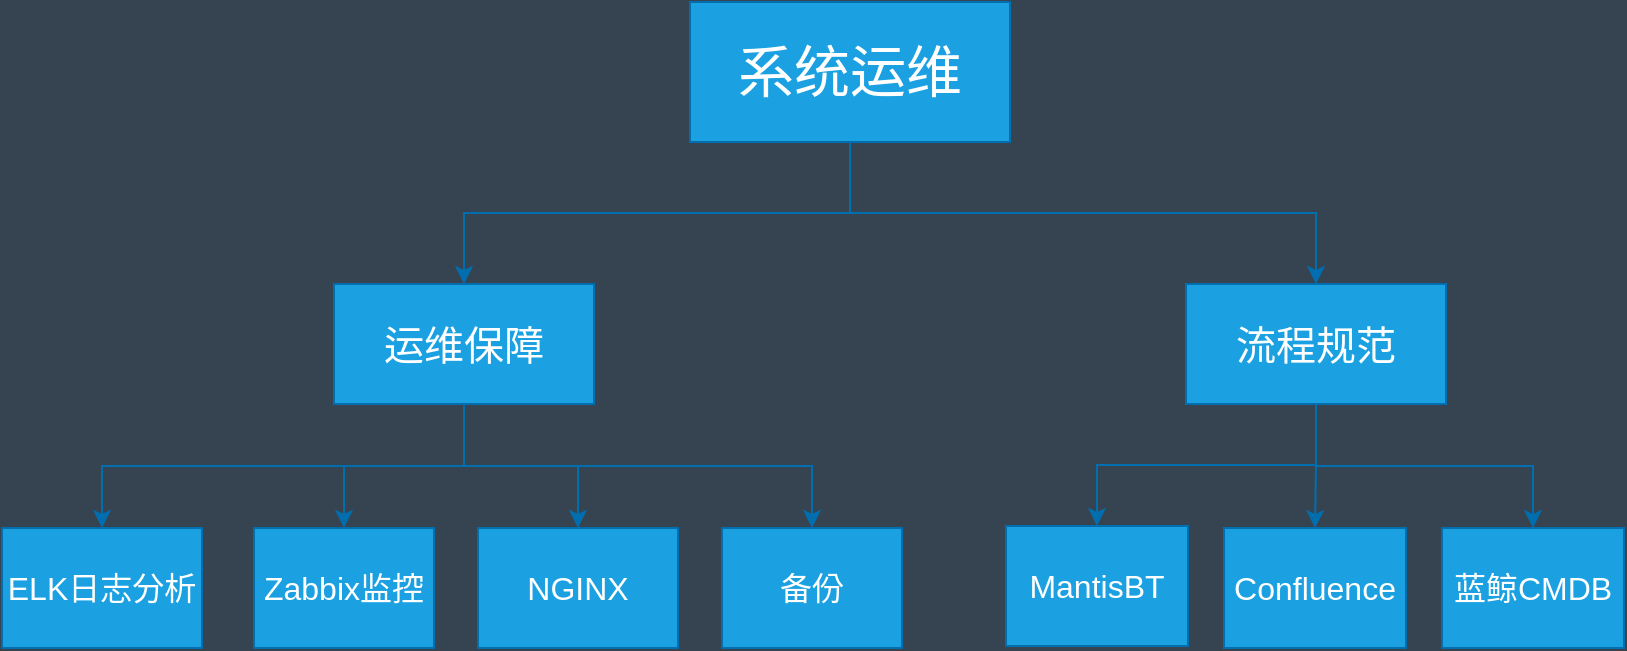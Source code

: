 <mxfile version="10.8.7" type="github"><diagram id="nt_OfTM9EX0gLZW3gRW5" name="Page-1"><mxGraphModel dx="1162" dy="637" grid="0" gridSize="10" guides="1" tooltips="1" connect="1" arrows="1" fold="1" page="0" pageScale="1" pageWidth="827" pageHeight="1169" background="#364452" math="0" shadow="0"><root><mxCell id="0"/><mxCell id="1" parent="0"/><mxCell id="NcsaKVkXxOP4Cg9leEis-40" style="edgeStyle=orthogonalEdgeStyle;rounded=0;orthogonalLoop=1;jettySize=auto;html=1;exitX=0.5;exitY=1;exitDx=0;exitDy=0;entryX=0.5;entryY=0;entryDx=0;entryDy=0;fillColor=#1ba1e2;strokeColor=#006EAF;" edge="1" parent="1" source="NcsaKVkXxOP4Cg9leEis-19" target="NcsaKVkXxOP4Cg9leEis-20"><mxGeometry relative="1" as="geometry"/></mxCell><mxCell id="NcsaKVkXxOP4Cg9leEis-41" style="edgeStyle=orthogonalEdgeStyle;rounded=0;orthogonalLoop=1;jettySize=auto;html=1;exitX=0.5;exitY=1;exitDx=0;exitDy=0;fillColor=#1ba1e2;strokeColor=#006EAF;" edge="1" parent="1" source="NcsaKVkXxOP4Cg9leEis-19" target="NcsaKVkXxOP4Cg9leEis-21"><mxGeometry relative="1" as="geometry"/></mxCell><mxCell id="NcsaKVkXxOP4Cg9leEis-19" value="&lt;font style=&quot;font-size: 28px&quot;&gt;系统运维&lt;/font&gt;" style="rounded=0;whiteSpace=wrap;html=1;fillColor=#1ba1e2;strokeColor=#006EAF;fontColor=#ffffff;" vertex="1" parent="1"><mxGeometry x="349" y="79" width="160" height="70" as="geometry"/></mxCell><mxCell id="NcsaKVkXxOP4Cg9leEis-32" style="edgeStyle=orthogonalEdgeStyle;rounded=0;orthogonalLoop=1;jettySize=auto;html=1;exitX=0.5;exitY=1;exitDx=0;exitDy=0;entryX=0.5;entryY=0;entryDx=0;entryDy=0;fillColor=#1ba1e2;strokeColor=#006EAF;" edge="1" parent="1" source="NcsaKVkXxOP4Cg9leEis-20" target="NcsaKVkXxOP4Cg9leEis-22"><mxGeometry relative="1" as="geometry"/></mxCell><mxCell id="NcsaKVkXxOP4Cg9leEis-34" style="edgeStyle=orthogonalEdgeStyle;rounded=0;orthogonalLoop=1;jettySize=auto;html=1;exitX=0.5;exitY=1;exitDx=0;exitDy=0;entryX=0.5;entryY=0;entryDx=0;entryDy=0;fillColor=#1ba1e2;strokeColor=#006EAF;" edge="1" parent="1" source="NcsaKVkXxOP4Cg9leEis-20" target="NcsaKVkXxOP4Cg9leEis-25"><mxGeometry relative="1" as="geometry"/></mxCell><mxCell id="NcsaKVkXxOP4Cg9leEis-35" style="edgeStyle=orthogonalEdgeStyle;rounded=0;orthogonalLoop=1;jettySize=auto;html=1;exitX=0.5;exitY=1;exitDx=0;exitDy=0;entryX=0.5;entryY=0;entryDx=0;entryDy=0;fillColor=#1ba1e2;strokeColor=#006EAF;" edge="1" parent="1" source="NcsaKVkXxOP4Cg9leEis-20" target="NcsaKVkXxOP4Cg9leEis-24"><mxGeometry relative="1" as="geometry"/></mxCell><mxCell id="NcsaKVkXxOP4Cg9leEis-36" style="edgeStyle=orthogonalEdgeStyle;rounded=0;orthogonalLoop=1;jettySize=auto;html=1;exitX=0.5;exitY=1;exitDx=0;exitDy=0;fillColor=#1ba1e2;strokeColor=#006EAF;" edge="1" parent="1" source="NcsaKVkXxOP4Cg9leEis-20" target="NcsaKVkXxOP4Cg9leEis-23"><mxGeometry relative="1" as="geometry"/></mxCell><mxCell id="NcsaKVkXxOP4Cg9leEis-20" value="&lt;font style=&quot;font-size: 20px&quot;&gt;运维保障&lt;/font&gt;" style="rounded=0;whiteSpace=wrap;html=1;fillColor=#1ba1e2;strokeColor=#006EAF;fontColor=#ffffff;" vertex="1" parent="1"><mxGeometry x="171" y="220" width="130" height="60" as="geometry"/></mxCell><mxCell id="NcsaKVkXxOP4Cg9leEis-37" style="edgeStyle=orthogonalEdgeStyle;rounded=0;orthogonalLoop=1;jettySize=auto;html=1;exitX=0.5;exitY=1;exitDx=0;exitDy=0;fillColor=#1ba1e2;strokeColor=#006EAF;" edge="1" parent="1" source="NcsaKVkXxOP4Cg9leEis-21" target="NcsaKVkXxOP4Cg9leEis-26"><mxGeometry relative="1" as="geometry"/></mxCell><mxCell id="NcsaKVkXxOP4Cg9leEis-38" style="edgeStyle=orthogonalEdgeStyle;rounded=0;orthogonalLoop=1;jettySize=auto;html=1;exitX=0.5;exitY=1;exitDx=0;exitDy=0;entryX=0.5;entryY=0;entryDx=0;entryDy=0;fillColor=#1ba1e2;strokeColor=#006EAF;" edge="1" parent="1" source="NcsaKVkXxOP4Cg9leEis-21" target="NcsaKVkXxOP4Cg9leEis-28"><mxGeometry relative="1" as="geometry"/></mxCell><mxCell id="NcsaKVkXxOP4Cg9leEis-39" style="edgeStyle=orthogonalEdgeStyle;rounded=0;orthogonalLoop=1;jettySize=auto;html=1;exitX=0.5;exitY=1;exitDx=0;exitDy=0;entryX=0.5;entryY=0;entryDx=0;entryDy=0;fillColor=#1ba1e2;strokeColor=#006EAF;" edge="1" parent="1" source="NcsaKVkXxOP4Cg9leEis-21" target="NcsaKVkXxOP4Cg9leEis-27"><mxGeometry relative="1" as="geometry"/></mxCell><mxCell id="NcsaKVkXxOP4Cg9leEis-21" value="&lt;font style=&quot;font-size: 20px&quot;&gt;流程规范&lt;/font&gt;" style="rounded=0;whiteSpace=wrap;html=1;fillColor=#1ba1e2;strokeColor=#006EAF;fontColor=#ffffff;" vertex="1" parent="1"><mxGeometry x="597" y="220" width="130" height="60" as="geometry"/></mxCell><mxCell id="NcsaKVkXxOP4Cg9leEis-22" value="&lt;font style=&quot;font-size: 16px&quot;&gt;ELK日志分析&lt;/font&gt;" style="rounded=0;whiteSpace=wrap;html=1;fillColor=#1ba1e2;strokeColor=#006EAF;fontColor=#ffffff;" vertex="1" parent="1"><mxGeometry x="5" y="342" width="100" height="60" as="geometry"/></mxCell><mxCell id="NcsaKVkXxOP4Cg9leEis-23" value="&lt;font style=&quot;font-size: 16px&quot;&gt;Zabbix监控&lt;/font&gt;" style="rounded=0;whiteSpace=wrap;html=1;fillColor=#1ba1e2;strokeColor=#006EAF;fontColor=#ffffff;" vertex="1" parent="1"><mxGeometry x="131" y="342" width="90" height="60" as="geometry"/></mxCell><mxCell id="NcsaKVkXxOP4Cg9leEis-24" value="&lt;font style=&quot;font-size: 16px&quot;&gt;NGINX&lt;/font&gt;" style="rounded=0;whiteSpace=wrap;html=1;fillColor=#1ba1e2;strokeColor=#006EAF;fontColor=#ffffff;" vertex="1" parent="1"><mxGeometry x="243" y="342" width="100" height="60" as="geometry"/></mxCell><mxCell id="NcsaKVkXxOP4Cg9leEis-25" value="&lt;font style=&quot;font-size: 16px&quot;&gt;备份&lt;/font&gt;" style="rounded=0;whiteSpace=wrap;html=1;fillColor=#1ba1e2;strokeColor=#006EAF;fontColor=#ffffff;" vertex="1" parent="1"><mxGeometry x="365" y="342" width="90" height="60" as="geometry"/></mxCell><mxCell id="NcsaKVkXxOP4Cg9leEis-26" value="&lt;font style=&quot;font-size: 16px&quot;&gt;MantisBT&lt;/font&gt;" style="rounded=0;whiteSpace=wrap;html=1;fillColor=#1ba1e2;strokeColor=#006EAF;fontColor=#ffffff;" vertex="1" parent="1"><mxGeometry x="507" y="341" width="91" height="60" as="geometry"/></mxCell><mxCell id="NcsaKVkXxOP4Cg9leEis-27" value="&lt;font style=&quot;font-size: 16px&quot;&gt;Confluence&lt;/font&gt;" style="rounded=0;whiteSpace=wrap;html=1;fillColor=#1ba1e2;strokeColor=#006EAF;fontColor=#ffffff;" vertex="1" parent="1"><mxGeometry x="616" y="342" width="91" height="60" as="geometry"/></mxCell><mxCell id="NcsaKVkXxOP4Cg9leEis-28" value="&lt;font style=&quot;font-size: 16px&quot;&gt;蓝鲸CMDB&lt;/font&gt;" style="rounded=0;whiteSpace=wrap;html=1;fillColor=#1ba1e2;strokeColor=#006EAF;fontColor=#ffffff;" vertex="1" parent="1"><mxGeometry x="725" y="342" width="91" height="60" as="geometry"/></mxCell></root></mxGraphModel></diagram></mxfile>